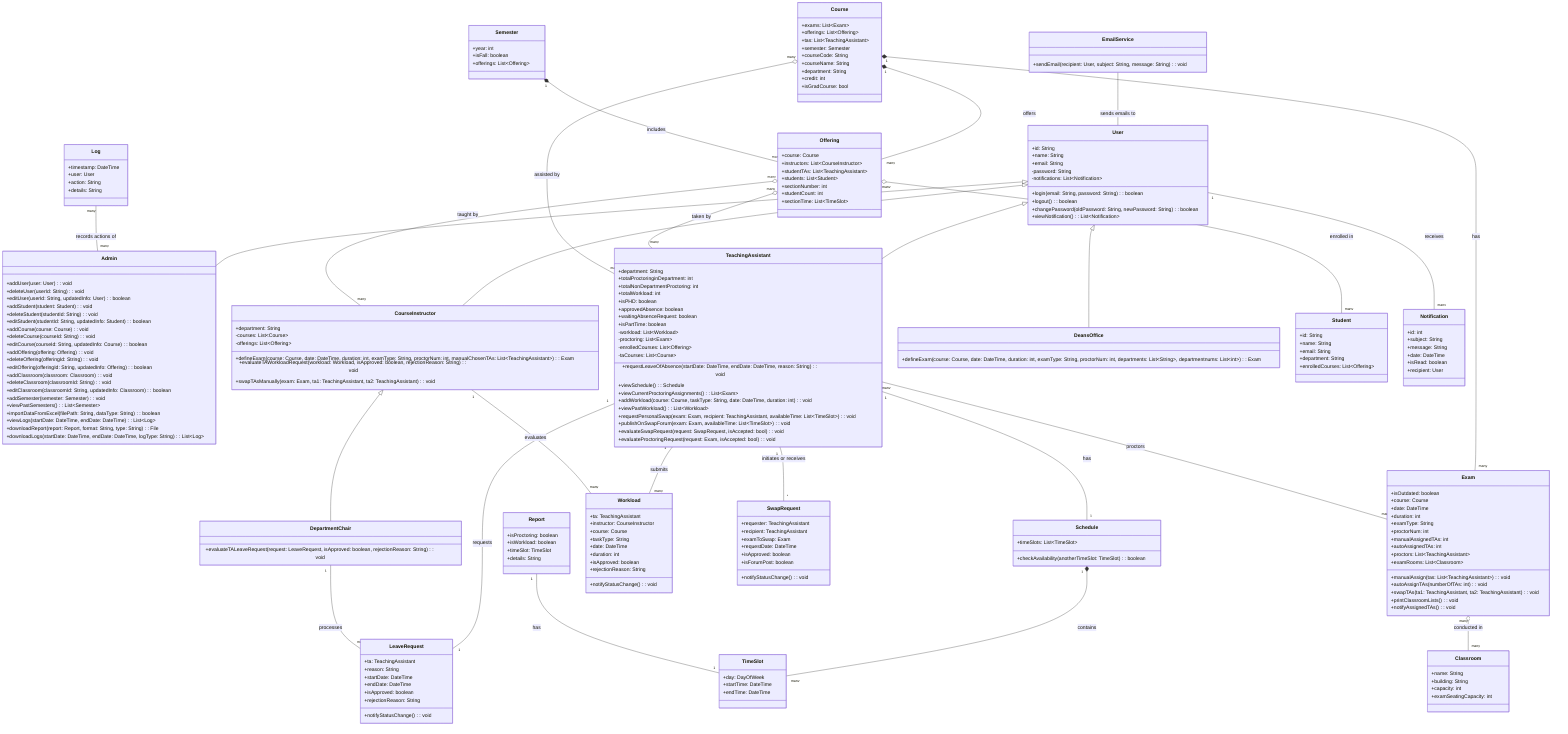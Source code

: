 classDiagram
    %% Main abstract class - User
    class User {
        +id: String
        +name: String
        +email: String
        -password: String
        -notifications: List~Notification~
        +login(email: String, password: String): boolean
        +logout(): boolean
        +changePassword(oldPassword: String, newPassword: String): boolean
        +viewNotification(): List~Notification~
    }
    
    %% User subclasses
    class Admin {
        +addUser(user: User): void
        +deleteUser(userId: String): void
        +editUser(userId: String, updatedInfo: User): boolean
        +addStudent(student: Student): void
        +deleteStudent(studentId: String): void
        +editStudent(studentId: String, updatedInfo: Student): boolean
        +addCourse(course: Course): void
        +deleteCourse(courseId: String): void
        +editCourse(courseId: String, updatedInfo: Course): boolean
        +addOffering(offering: Offering): void
        +deleteOffering(offeringId: String): void
        +editOffering(offeringId: String, updatedInfo: Offering): boolean
        +addClassroom(classroom: Classroom): void
        +deleteClassroom(classroomId: String): void
        +editClassroom(classroomId: String, updatedInfo: Classroom): boolean
        +addSemester(semester: Semester): void
        +viewPastSemesters(): List~Semester~
        +importDataFromExcel(filePath: String, dataType: String): boolean
        +viewLogs(startDate: DateTime, endDate: DateTime): List~Log~
        +downloadReport(report: Report, format: String, type: String): File
        +downloadLogs(startDate: DateTime, endDate: DateTime, logType: String): List~Log~
    }
    
    class TeachingAssistant {
        +department: String
        +totalProctoringinDepartment: int
        +totalNonDepartmentProctoring: int
        +totalWorkload: int
        +isPHD: boolean
        +approvedAbsence: boolean
        +waitingAbsenceRequest: boolean
        +isPartTime: boolean
        -workload: List~Workload~
        -proctoring: List~Exam~
        -enrolledCourses: List~Offering~
        -taCourses: List~Course~
        +requestLeaveOfAbsence(startDate: DateTime, endDate: DateTime, reason: String): void
        +viewSchedule(): Schedule
        +viewCurrentProctoringAssignments(): List~Exam~
        +addWorkload(course: Course, taskType: String, date: DateTime, duration: int): void
        +viewPastWorkload(): List~Workload~
        +requestPersonalSwap(exam: Exam, recipient: TeachingAssistant, availableTime: List~TimeSlot~): void
        +publishOnSwapForum(exam: Exam, availableTime: List~TimeSlot~): void
        +evaluateSwapRequest(request: SwapRequest, isAccepted: bool): void
        +evaluateProctoringRequest(request: Exam, isAccepted: bool): void
    }
    
    class CourseInstructor {
        +department: String
        -courses: List~Course~
        -offerings: List~Offering~
        +defineExam(course: Course, date: DateTime, duration: int, examType: String, proctorNum: int, manualChosenTAs: List~TeachingAssistant~): Exam
        +evaluateTAWorkloadRequest(workload: Workload, isApproved: boolean, rejectionReason: String): void
        +swapTAsManually(exam: Exam, ta1: TeachingAssistant, ta2: TeachingAssistant): void
    }
    
    class DeansOffice {
        +defineExam(course: Course, date: DateTime, duration: int, examType: String, proctorNum: int, departments: List~String~, departmentnums: List~int~): Exam
    }

    class DepartmentChair {
        +evaluateTALeaveRequest(request: LeaveRequest, isApproved: boolean, rejectionReason: String): void 
    }
    
    %% Other main classes
    class Course {
        +exams: List~Exam~
        +offerings: List~Offering~
        +tas: List~TeachingAssistant~
        +semester: Semester
        +courseCode: String
        +courseName: String
        +department: String
        +credit: int
        +isGradCourse: bool                
    }
    
    class Offering {
        +course: Course
        +instructors: List~CourseInstructor~
        +studentTAs: List~TeachingAssistant~
        +students: List~Student~
        +sectionNumber: int
        +studentCount: int
        +sectionTime: List~TimeSlot~
    }
    
    class Exam {
        +isOutdated: boolean
        +course: Course
        +date: DateTime
        +duration: int
        +examType: String
        +proctorNum: int
        +manualAssignedTAs: int
        +autoAssignedTAs: int    
        +proctors: List~TeachingAssistant~
        +examRooms: List~Classroom~
        +manualAssign(tas: List~TeachingAssistant~): void
        +autoAssignTAs(numberOfTAs: int): void
        +swapTAs(ta1: TeachingAssistant, ta2: TeachingAssistant): void
        +printClassroomLists(): void
        +notifyAssignedTAs(): void
    }
    
    class Classroom {
        +name: String
        +building: String
        +capacity: int
        +examSeatingCapacity: int
    }
    
    class Student {
        +id: String
        +name: String
        +email: String
        +department: String
        +enrolledCourses: List~Offering~
    }
    
    class TimeSlot {
        +day: DayOfWeek
        +startTime: DateTime
        +endTime: DateTime
    }
    
    class Schedule {
        +timeSlots: List~TimeSlot~
        +checkAvailability(anotherTimeSlot: TimeSlot): boolean
    }
    
    class Workload {
        +ta: TeachingAssistant
        +instructor: CourseInstructor
        +course: Course
        +taskType: String
        +date: DateTime
        +duration: int
        +isApproved: boolean
        +rejectionReason: String
        +notifyStatusChange(): void
    }
    
    class LeaveRequest {
        +ta: TeachingAssistant
        +reason: String
        +startDate: DateTime
        +endDate: DateTime
        +isApproved: boolean
        +rejectionReason: String
        +notifyStatusChange(): void
    }
    
    class SwapRequest {
        +requester: TeachingAssistant
        +recipient: TeachingAssistant
        +examToSwap: Exam
        +requestDate: DateTime
        +isApproved: boolean
        +isForumPost: boolean
        +notifyStatusChange(): void
    }

    class Semester {
        +year: int
        +isFall: boolean
        +offerings: List~Offering~
    }
    
    class Log {
        +timestamp: DateTime
        +user: User
        +action: String
        +details: String
    }
    
    class Report {
        +isProctoring: boolean
        +isWorkload: boolean
        +timeSlot: TimeSlot 
        +details: String
    }

    %% For email and notifications
    class EmailService {
        +sendEmail(recipient: User, subject: String, message: String): void
    }
    
    class Notification {
        +id: int
        +subject: String
        +message: String
        +date: DateTime
        +isRead: boolean
        +recipient: User
    }

    %% Relationships
    User <|-- Admin
    User <|-- TeachingAssistant
    User <|-- CourseInstructor
    User <|-- DeansOffice
    CourseInstructor <|-- DepartmentChair
    Course "1" *-- "many" Offering : offers
    Course "1" *-- "many" Exam : has
    
    Offering "many" o-- "many" CourseInstructor : taught by
    Offering "many" o-- "many" TeachingAssistant : taken by
    Course "many" o-- "many" TeachingAssistant : assisted by
    Offering "many" o-- "many" Student : enrolled in
    
    Exam "many" o-- "many" Classroom : conducted in
    
    TeachingAssistant "1" -- "1" Schedule : has
    TeachingAssistant "1" -- "many" Workload : submits
    TeachingAssistant "1" -- "1" LeaveRequest : requests
    TeachingAssistant "1" -- "*" SwapRequest : initiates or receives
    TeachingAssistant "many" -- "many" Exam : proctors
    Schedule "1" *-- "many" TimeSlot : contains
    
    CourseInstructor "1" -- "many" Workload : evaluates
    DepartmentChair "1" -- "many" LeaveRequest : processes
    Semester "1" *-- "many" Offering : includes
    Log "many" -- "many" Admin : records actions of
    Report "1" -- "1" TimeSlot : has
    User "1" -- "many" Notification : receives
    EmailService -- User : sends emails to